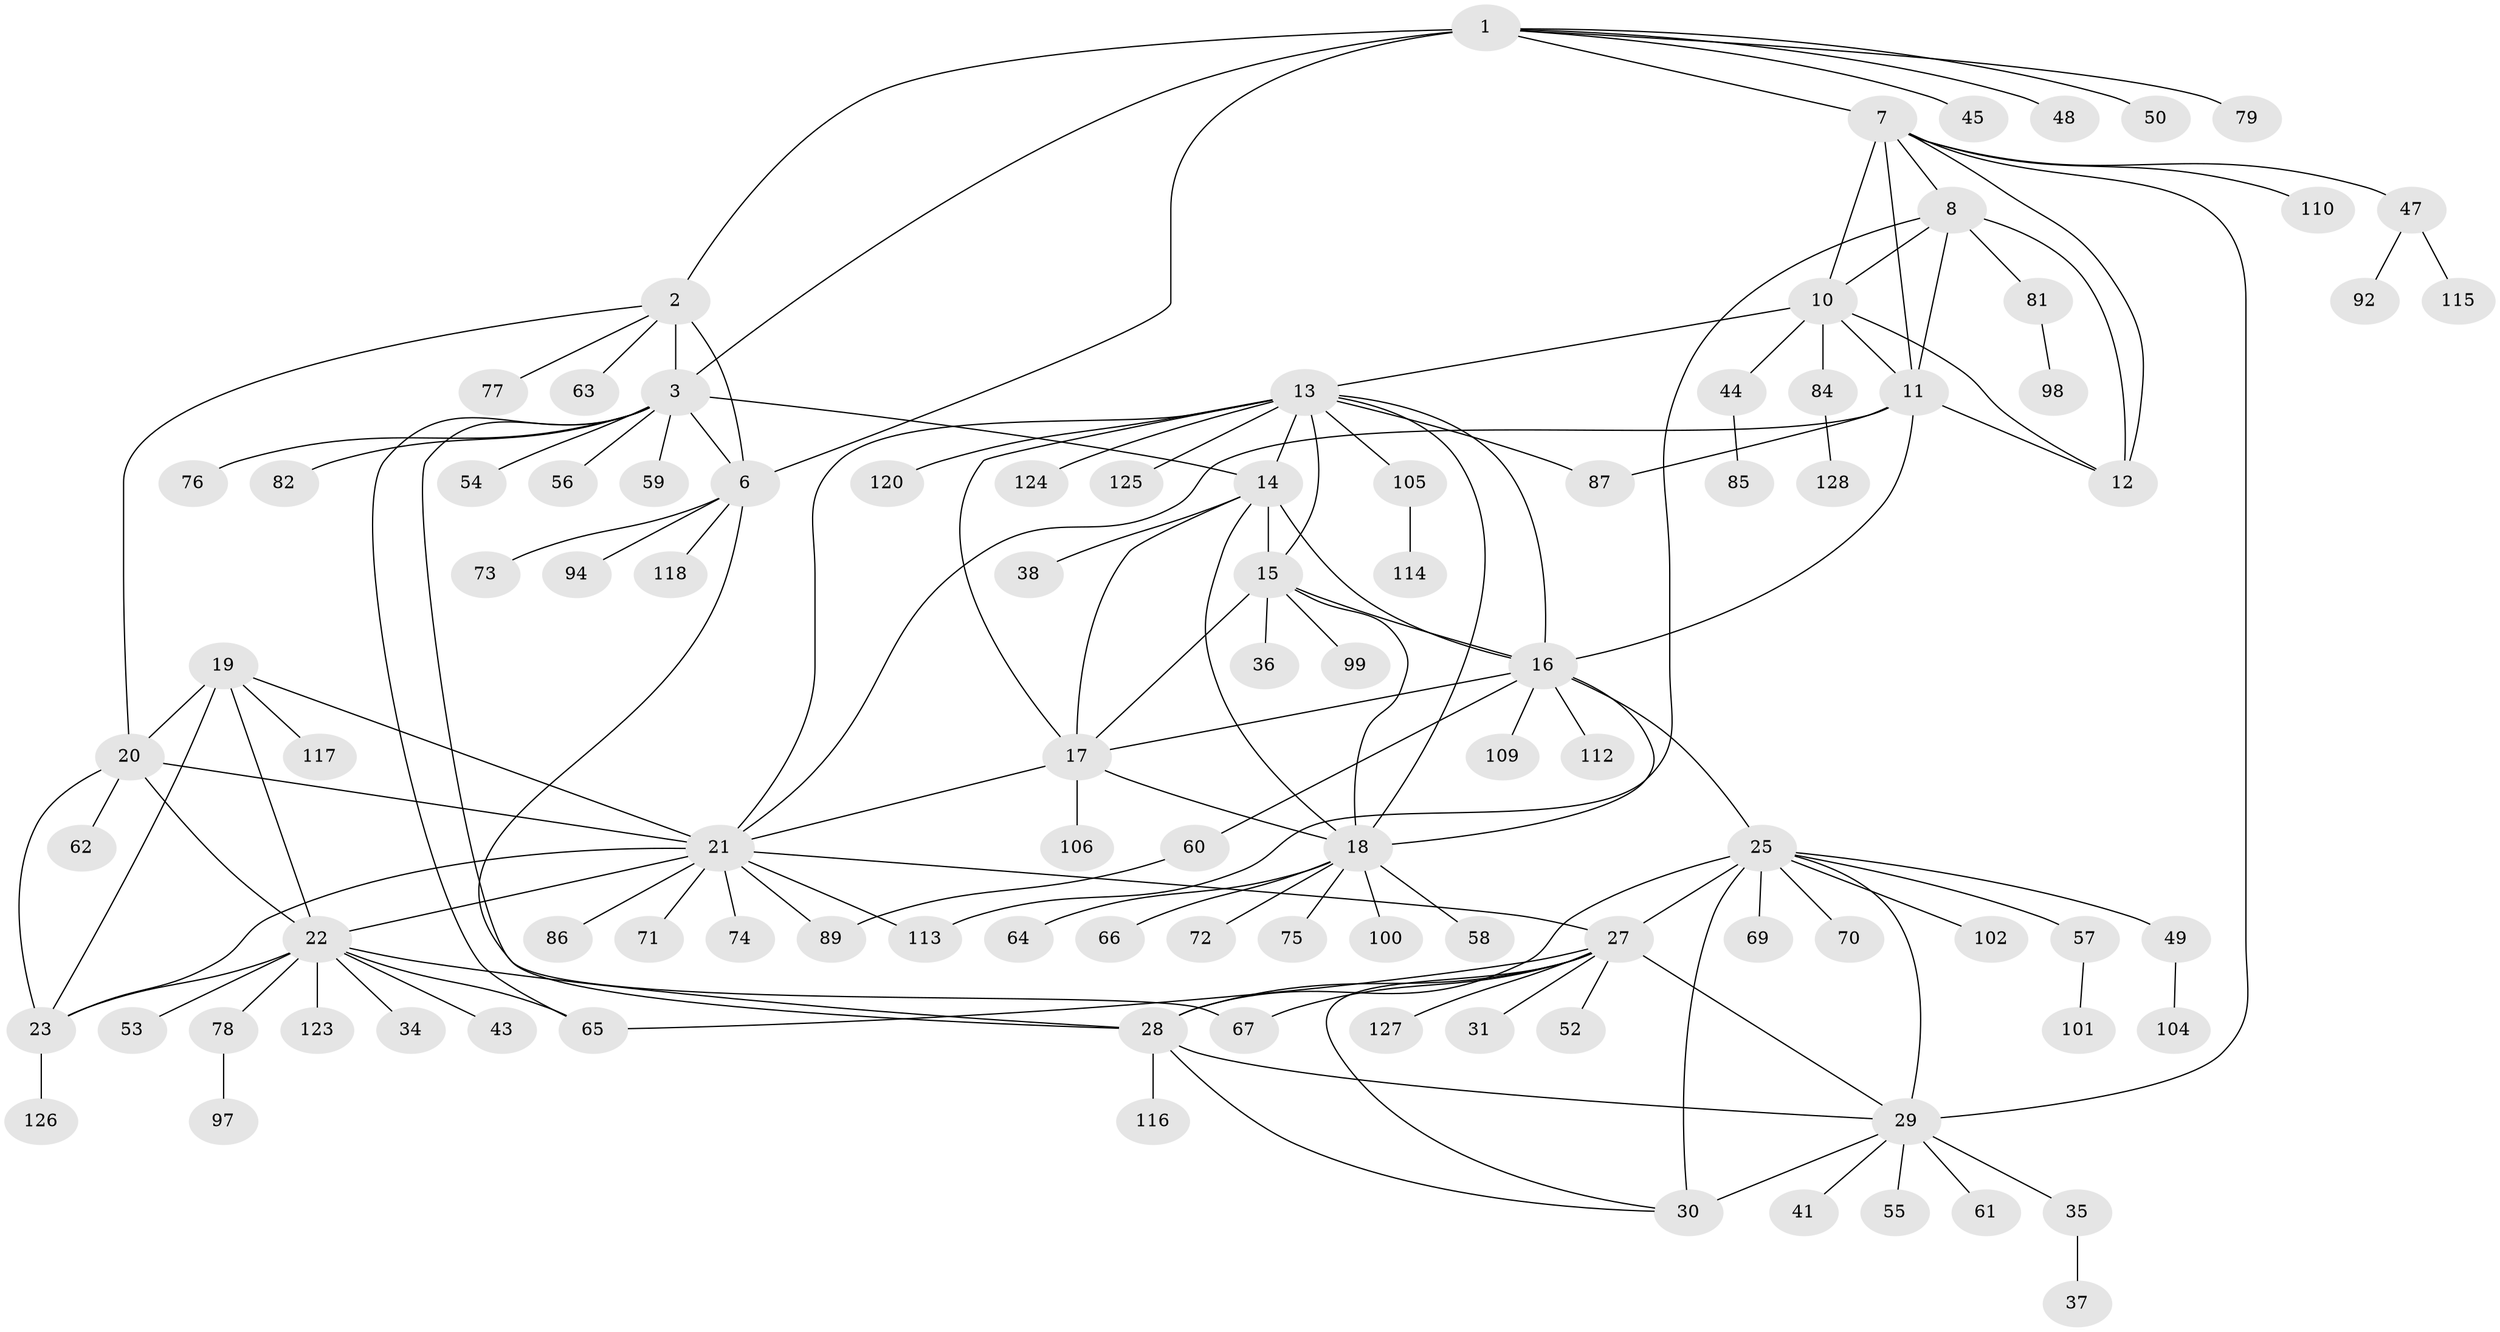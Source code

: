 // Generated by graph-tools (version 1.1) at 2025/24/03/03/25 07:24:15]
// undirected, 100 vertices, 145 edges
graph export_dot {
graph [start="1"]
  node [color=gray90,style=filled];
  1 [super="+119"];
  2 [super="+5"];
  3 [super="+4"];
  6 [super="+122"];
  7 [super="+103"];
  8 [super="+9"];
  10 [super="+51"];
  11 [super="+46"];
  12;
  13 [super="+111"];
  14;
  15;
  16 [super="+39"];
  17;
  18 [super="+32"];
  19 [super="+40"];
  20 [super="+24"];
  21 [super="+93"];
  22 [super="+42"];
  23;
  25 [super="+26"];
  27 [super="+95"];
  28 [super="+88"];
  29 [super="+33"];
  30;
  31;
  34;
  35 [super="+80"];
  36;
  37;
  38 [super="+107"];
  41 [super="+83"];
  43;
  44 [super="+96"];
  45;
  47;
  48;
  49;
  50;
  52;
  53;
  54;
  55;
  56;
  57 [super="+68"];
  58;
  59;
  60;
  61;
  62;
  63;
  64;
  65 [super="+91"];
  66;
  67;
  69;
  70;
  71;
  72;
  73;
  74;
  75;
  76;
  77;
  78 [super="+108"];
  79;
  81;
  82;
  84 [super="+90"];
  85;
  86;
  87;
  89;
  92;
  94;
  97;
  98;
  99;
  100;
  101;
  102;
  104;
  105;
  106;
  109;
  110;
  112;
  113;
  114 [super="+129"];
  115;
  116;
  117;
  118 [super="+121"];
  120;
  123;
  124;
  125;
  126;
  127;
  128;
  1 -- 2 [weight=2];
  1 -- 3 [weight=2];
  1 -- 6;
  1 -- 7;
  1 -- 45;
  1 -- 48;
  1 -- 50;
  1 -- 79;
  2 -- 3 [weight=4];
  2 -- 6 [weight=2];
  2 -- 20;
  2 -- 77;
  2 -- 63;
  3 -- 6 [weight=2];
  3 -- 14;
  3 -- 82;
  3 -- 65;
  3 -- 67;
  3 -- 76;
  3 -- 54;
  3 -- 56;
  3 -- 59;
  6 -- 28;
  6 -- 73;
  6 -- 94;
  6 -- 118;
  7 -- 8 [weight=2];
  7 -- 10;
  7 -- 11;
  7 -- 12;
  7 -- 29;
  7 -- 47;
  7 -- 110;
  8 -- 10 [weight=2];
  8 -- 11 [weight=2];
  8 -- 12 [weight=2];
  8 -- 81;
  8 -- 113;
  10 -- 11;
  10 -- 12;
  10 -- 13;
  10 -- 44;
  10 -- 84;
  11 -- 12;
  11 -- 21;
  11 -- 16;
  11 -- 87;
  13 -- 14;
  13 -- 15;
  13 -- 16;
  13 -- 17;
  13 -- 18;
  13 -- 87;
  13 -- 105;
  13 -- 120;
  13 -- 124;
  13 -- 125;
  13 -- 21;
  14 -- 15;
  14 -- 16;
  14 -- 17;
  14 -- 18;
  14 -- 38;
  15 -- 16;
  15 -- 17;
  15 -- 18;
  15 -- 36;
  15 -- 99;
  16 -- 17;
  16 -- 18;
  16 -- 60;
  16 -- 109;
  16 -- 112;
  16 -- 25;
  17 -- 18;
  17 -- 21;
  17 -- 106;
  18 -- 58;
  18 -- 64;
  18 -- 66;
  18 -- 72;
  18 -- 75;
  18 -- 100;
  19 -- 20 [weight=2];
  19 -- 21;
  19 -- 22;
  19 -- 23;
  19 -- 117;
  20 -- 21 [weight=2];
  20 -- 22 [weight=2];
  20 -- 23 [weight=2];
  20 -- 62;
  21 -- 22;
  21 -- 23;
  21 -- 27;
  21 -- 71;
  21 -- 74;
  21 -- 86;
  21 -- 89;
  21 -- 113;
  22 -- 23;
  22 -- 34;
  22 -- 43;
  22 -- 53;
  22 -- 78;
  22 -- 123;
  22 -- 65;
  22 -- 28;
  23 -- 126;
  25 -- 27 [weight=2];
  25 -- 28 [weight=2];
  25 -- 29 [weight=2];
  25 -- 30 [weight=2];
  25 -- 49;
  25 -- 102;
  25 -- 69;
  25 -- 70;
  25 -- 57;
  27 -- 28;
  27 -- 29;
  27 -- 30;
  27 -- 31;
  27 -- 52;
  27 -- 127;
  27 -- 67;
  27 -- 65;
  28 -- 29;
  28 -- 30;
  28 -- 116;
  29 -- 30;
  29 -- 35;
  29 -- 41;
  29 -- 55;
  29 -- 61;
  35 -- 37;
  44 -- 85;
  47 -- 92;
  47 -- 115;
  49 -- 104;
  57 -- 101;
  60 -- 89;
  78 -- 97;
  81 -- 98;
  84 -- 128;
  105 -- 114;
}
